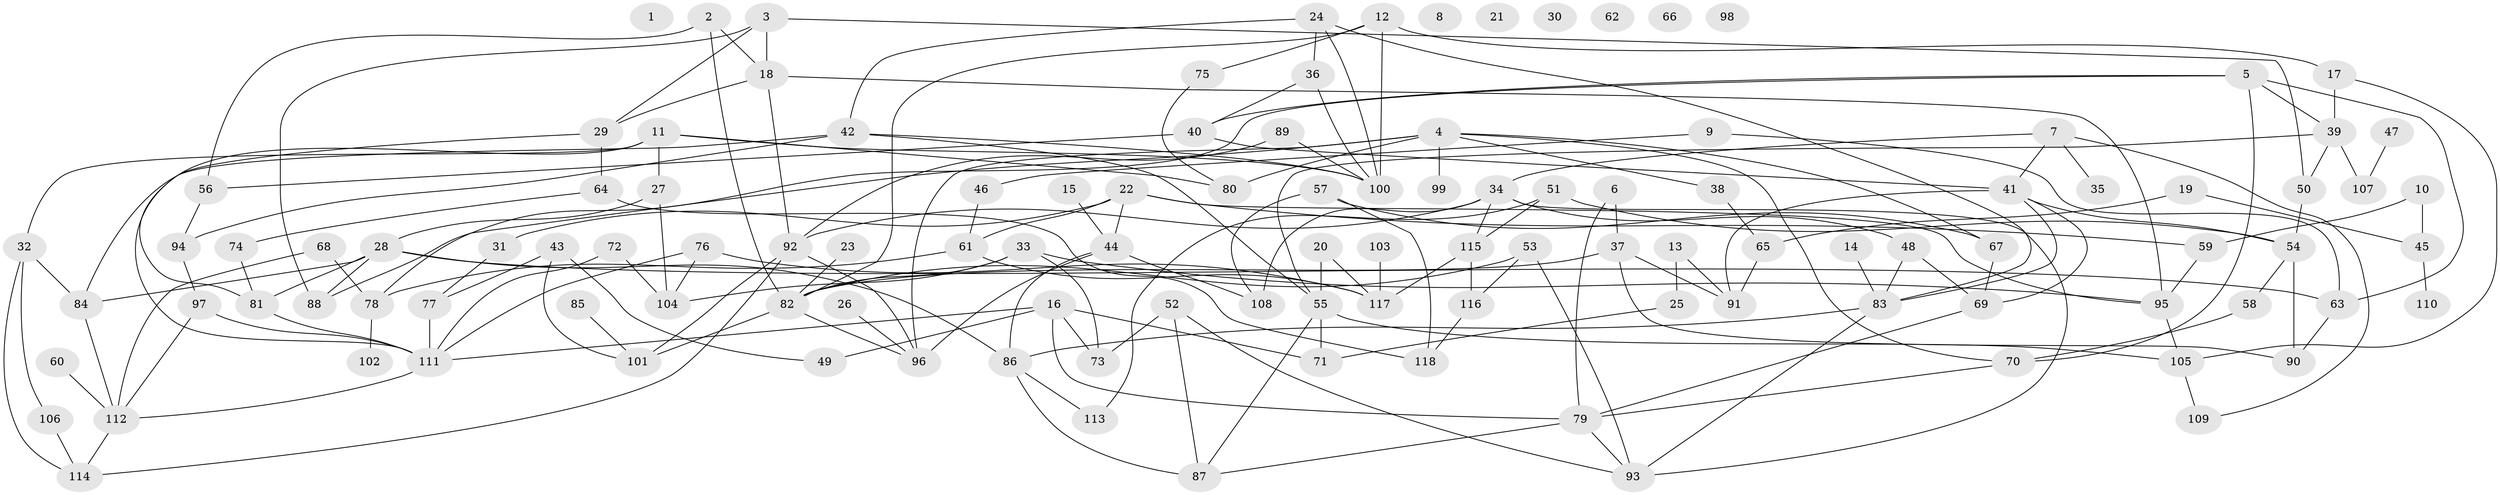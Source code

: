 // Generated by graph-tools (version 1.1) at 2025/38/03/09/25 04:38:58]
// undirected, 118 vertices, 190 edges
graph export_dot {
graph [start="1"]
  node [color=gray90,style=filled];
  1;
  2;
  3;
  4;
  5;
  6;
  7;
  8;
  9;
  10;
  11;
  12;
  13;
  14;
  15;
  16;
  17;
  18;
  19;
  20;
  21;
  22;
  23;
  24;
  25;
  26;
  27;
  28;
  29;
  30;
  31;
  32;
  33;
  34;
  35;
  36;
  37;
  38;
  39;
  40;
  41;
  42;
  43;
  44;
  45;
  46;
  47;
  48;
  49;
  50;
  51;
  52;
  53;
  54;
  55;
  56;
  57;
  58;
  59;
  60;
  61;
  62;
  63;
  64;
  65;
  66;
  67;
  68;
  69;
  70;
  71;
  72;
  73;
  74;
  75;
  76;
  77;
  78;
  79;
  80;
  81;
  82;
  83;
  84;
  85;
  86;
  87;
  88;
  89;
  90;
  91;
  92;
  93;
  94;
  95;
  96;
  97;
  98;
  99;
  100;
  101;
  102;
  103;
  104;
  105;
  106;
  107;
  108;
  109;
  110;
  111;
  112;
  113;
  114;
  115;
  116;
  117;
  118;
  2 -- 18;
  2 -- 56;
  2 -- 82;
  3 -- 18;
  3 -- 29;
  3 -- 50;
  3 -- 88;
  4 -- 38;
  4 -- 67;
  4 -- 70;
  4 -- 80;
  4 -- 88;
  4 -- 96;
  4 -- 99;
  5 -- 39;
  5 -- 40;
  5 -- 63;
  5 -- 70;
  5 -- 78;
  6 -- 37;
  6 -- 79;
  7 -- 34;
  7 -- 35;
  7 -- 41;
  7 -- 109;
  9 -- 46;
  9 -- 63;
  10 -- 45;
  10 -- 59;
  11 -- 27;
  11 -- 32;
  11 -- 80;
  11 -- 100;
  11 -- 111;
  12 -- 17;
  12 -- 75;
  12 -- 82;
  12 -- 100;
  13 -- 25;
  13 -- 91;
  14 -- 83;
  15 -- 44;
  16 -- 49;
  16 -- 71;
  16 -- 73;
  16 -- 79;
  16 -- 111;
  17 -- 39;
  17 -- 105;
  18 -- 29;
  18 -- 92;
  18 -- 95;
  19 -- 45;
  19 -- 65;
  20 -- 55;
  20 -- 117;
  22 -- 31;
  22 -- 44;
  22 -- 59;
  22 -- 61;
  22 -- 95;
  23 -- 82;
  24 -- 36;
  24 -- 42;
  24 -- 83;
  24 -- 100;
  25 -- 71;
  26 -- 96;
  27 -- 28;
  27 -- 104;
  28 -- 63;
  28 -- 81;
  28 -- 84;
  28 -- 86;
  28 -- 88;
  29 -- 64;
  29 -- 81;
  31 -- 77;
  32 -- 84;
  32 -- 106;
  32 -- 114;
  33 -- 73;
  33 -- 82;
  33 -- 95;
  33 -- 104;
  34 -- 48;
  34 -- 92;
  34 -- 93;
  34 -- 108;
  34 -- 115;
  36 -- 40;
  36 -- 100;
  37 -- 82;
  37 -- 90;
  37 -- 91;
  38 -- 65;
  39 -- 50;
  39 -- 55;
  39 -- 107;
  40 -- 41;
  40 -- 56;
  41 -- 54;
  41 -- 69;
  41 -- 83;
  41 -- 91;
  42 -- 55;
  42 -- 84;
  42 -- 94;
  42 -- 100;
  43 -- 49;
  43 -- 77;
  43 -- 101;
  44 -- 86;
  44 -- 96;
  44 -- 108;
  45 -- 110;
  46 -- 61;
  47 -- 107;
  48 -- 69;
  48 -- 83;
  50 -- 54;
  51 -- 54;
  51 -- 113;
  51 -- 115;
  52 -- 73;
  52 -- 87;
  52 -- 93;
  53 -- 82;
  53 -- 93;
  53 -- 116;
  54 -- 58;
  54 -- 90;
  55 -- 71;
  55 -- 87;
  55 -- 105;
  56 -- 94;
  57 -- 67;
  57 -- 108;
  57 -- 118;
  58 -- 70;
  59 -- 95;
  60 -- 112;
  61 -- 78;
  61 -- 117;
  63 -- 90;
  64 -- 74;
  64 -- 118;
  65 -- 91;
  67 -- 69;
  68 -- 78;
  68 -- 112;
  69 -- 79;
  70 -- 79;
  72 -- 104;
  72 -- 111;
  74 -- 81;
  75 -- 80;
  76 -- 104;
  76 -- 111;
  76 -- 117;
  77 -- 111;
  78 -- 102;
  79 -- 87;
  79 -- 93;
  81 -- 111;
  82 -- 96;
  82 -- 101;
  83 -- 86;
  83 -- 93;
  84 -- 112;
  85 -- 101;
  86 -- 87;
  86 -- 113;
  89 -- 92;
  89 -- 100;
  92 -- 96;
  92 -- 101;
  92 -- 114;
  94 -- 97;
  95 -- 105;
  97 -- 111;
  97 -- 112;
  103 -- 117;
  105 -- 109;
  106 -- 114;
  111 -- 112;
  112 -- 114;
  115 -- 116;
  115 -- 117;
  116 -- 118;
}
